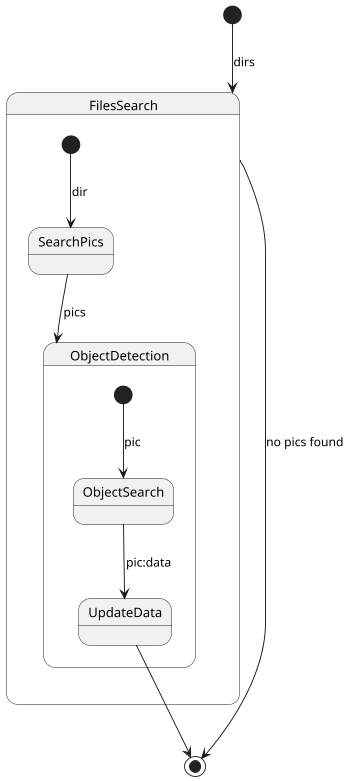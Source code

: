 @startuml
scale 350 width
[*] --> FilesSearch : dirs
FilesSearch --> [*] : no pics found

state FilesSearch {
  [*] --> SearchPics : dir
  SearchPics --> ObjectDetection : pics

}

state ObjectDetection {
  [*] --> ObjectSearch : pic
  ObjectSearch --> UpdateData : pic:data
}

state UpdateData {
}

UpdateData --> [*]

@enduml
